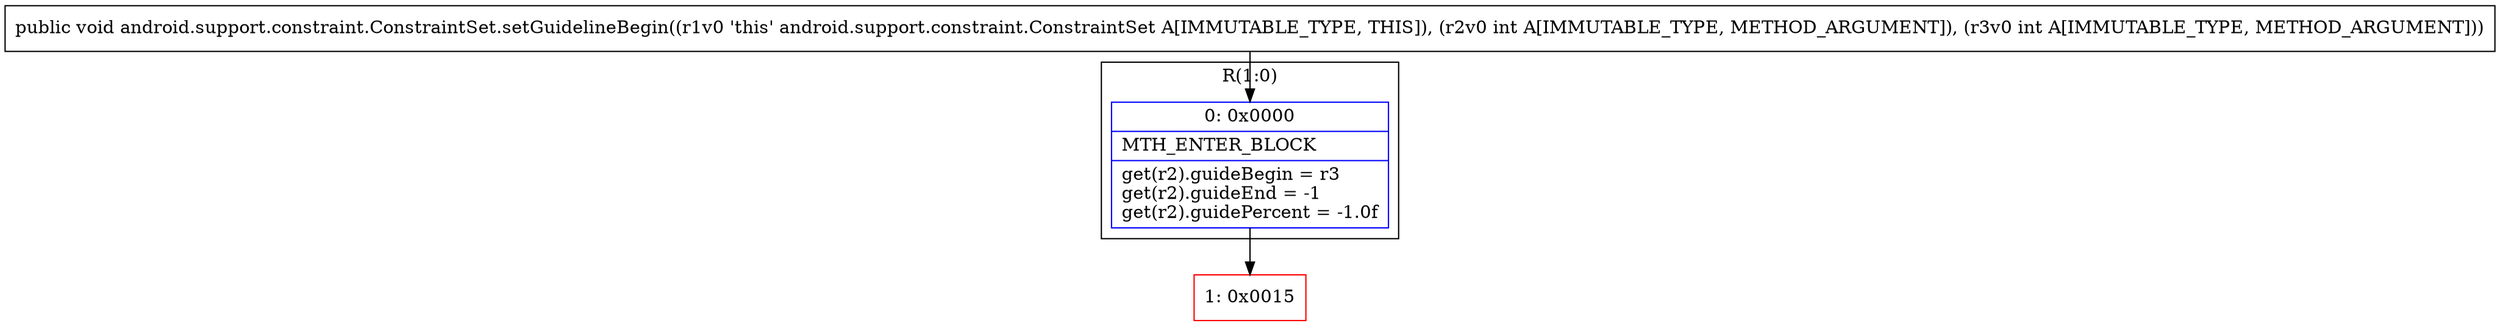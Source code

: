 digraph "CFG forandroid.support.constraint.ConstraintSet.setGuidelineBegin(II)V" {
subgraph cluster_Region_1488274251 {
label = "R(1:0)";
node [shape=record,color=blue];
Node_0 [shape=record,label="{0\:\ 0x0000|MTH_ENTER_BLOCK\l|get(r2).guideBegin = r3\lget(r2).guideEnd = \-1\lget(r2).guidePercent = \-1.0f\l}"];
}
Node_1 [shape=record,color=red,label="{1\:\ 0x0015}"];
MethodNode[shape=record,label="{public void android.support.constraint.ConstraintSet.setGuidelineBegin((r1v0 'this' android.support.constraint.ConstraintSet A[IMMUTABLE_TYPE, THIS]), (r2v0 int A[IMMUTABLE_TYPE, METHOD_ARGUMENT]), (r3v0 int A[IMMUTABLE_TYPE, METHOD_ARGUMENT])) }"];
MethodNode -> Node_0;
Node_0 -> Node_1;
}

